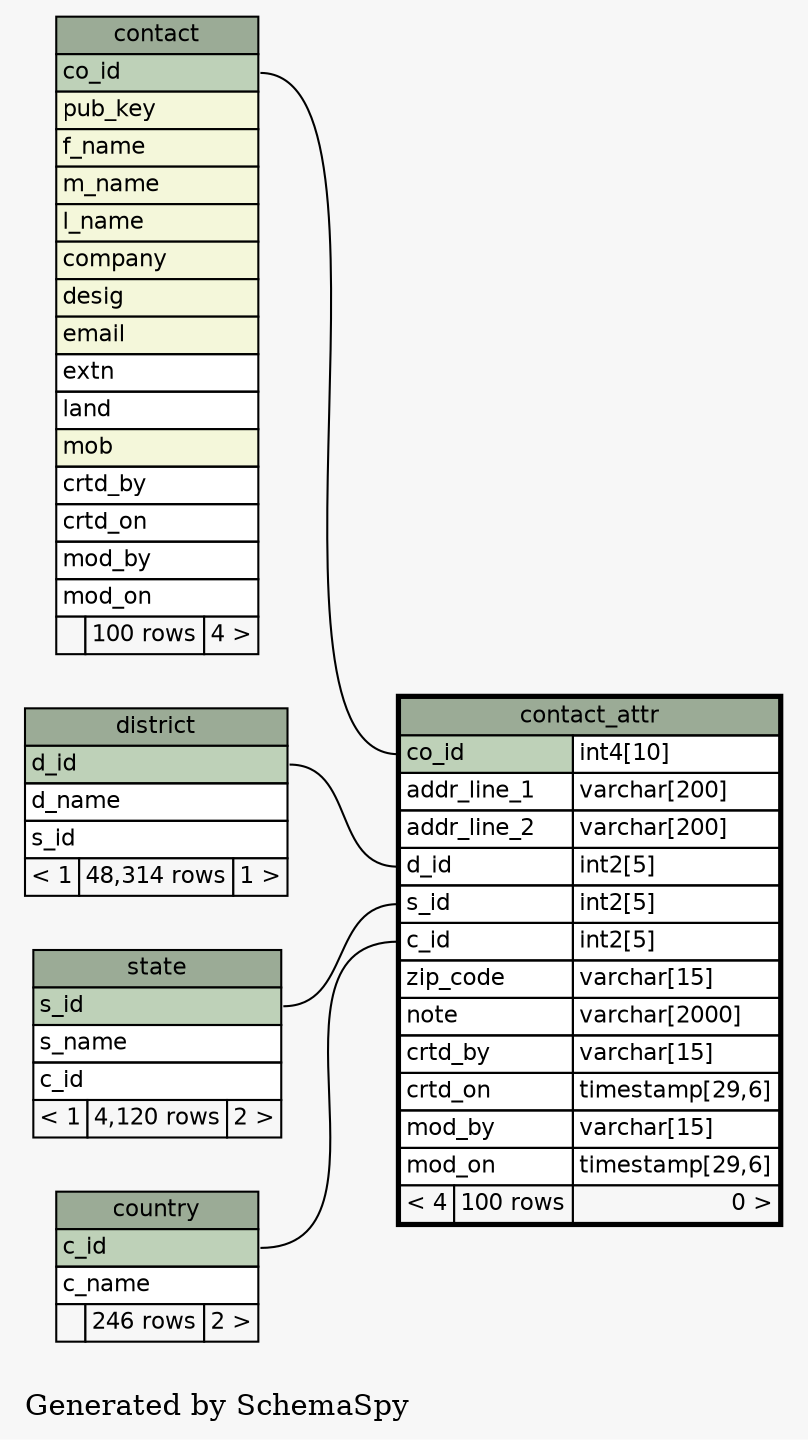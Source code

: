 // dot 2.38.0 on Windows 7 6.1
digraph "oneDegreeRelationshipsGraph" {
  graph [
    rankdir="RL"
    bgcolor="#f7f7f7"
    label="\nGenerated by SchemaSpy"
    labeljust="l"
  ];
  node [
    fontname="Helvetica"
    fontsize="11"
    shape="plaintext"
  ];
  edge [
    arrowsize="0.8"
  ];
  "contact_attr":"c_id":w -> "country":"c_id":e [arrowtail=crowodot arrowhead=none];
  "contact_attr":"co_id":w -> "contact":"co_id":e [arrowtail=tee arrowhead=none];
  "contact_attr":"d_id":w -> "district":"d_id":e [arrowtail=crowodot arrowhead=none];
  "contact_attr":"s_id":w -> "state":"s_id":e [arrowtail=crowodot arrowhead=none];
  "contact" [
    label=<
    <TABLE BORDER="0" CELLBORDER="1" CELLSPACING="0" BGCOLOR="#ffffff">
      <TR><TD PORT="contact.heading" COLSPAN="3" BGCOLOR="#9bab96" ALIGN="CENTER">contact</TD></TR>
      <TR><TD PORT="co_id" COLSPAN="3" BGCOLOR="#bed1b8" ALIGN="LEFT">co_id</TD></TR>
      <TR><TD PORT="pub_key" COLSPAN="3" BGCOLOR="#f4f7da" ALIGN="LEFT">pub_key</TD></TR>
      <TR><TD PORT="f_name" COLSPAN="3" BGCOLOR="#f4f7da" ALIGN="LEFT">f_name</TD></TR>
      <TR><TD PORT="m_name" COLSPAN="3" BGCOLOR="#f4f7da" ALIGN="LEFT">m_name</TD></TR>
      <TR><TD PORT="l_name" COLSPAN="3" BGCOLOR="#f4f7da" ALIGN="LEFT">l_name</TD></TR>
      <TR><TD PORT="company" COLSPAN="3" BGCOLOR="#f4f7da" ALIGN="LEFT">company</TD></TR>
      <TR><TD PORT="desig" COLSPAN="3" BGCOLOR="#f4f7da" ALIGN="LEFT">desig</TD></TR>
      <TR><TD PORT="email" COLSPAN="3" BGCOLOR="#f4f7da" ALIGN="LEFT">email</TD></TR>
      <TR><TD PORT="extn" COLSPAN="3" ALIGN="LEFT">extn</TD></TR>
      <TR><TD PORT="land" COLSPAN="3" ALIGN="LEFT">land</TD></TR>
      <TR><TD PORT="mob" COLSPAN="3" BGCOLOR="#f4f7da" ALIGN="LEFT">mob</TD></TR>
      <TR><TD PORT="crtd_by" COLSPAN="3" ALIGN="LEFT">crtd_by</TD></TR>
      <TR><TD PORT="crtd_on" COLSPAN="3" ALIGN="LEFT">crtd_on</TD></TR>
      <TR><TD PORT="mod_by" COLSPAN="3" ALIGN="LEFT">mod_by</TD></TR>
      <TR><TD PORT="mod_on" COLSPAN="3" ALIGN="LEFT">mod_on</TD></TR>
      <TR><TD ALIGN="LEFT" BGCOLOR="#f7f7f7">  </TD><TD ALIGN="RIGHT" BGCOLOR="#f7f7f7">100 rows</TD><TD ALIGN="RIGHT" BGCOLOR="#f7f7f7">4 &gt;</TD></TR>
    </TABLE>>
    URL="contact.html#graph"
    tooltip="contact"
  ];
  "contact_attr" [
    label=<
    <TABLE BORDER="2" CELLBORDER="1" CELLSPACING="0" BGCOLOR="#ffffff">
      <TR><TD PORT="contact_attr.heading" COLSPAN="3" BGCOLOR="#9bab96" ALIGN="CENTER">contact_attr</TD></TR>
      <TR><TD PORT="co_id" COLSPAN="2" BGCOLOR="#bed1b8" ALIGN="LEFT">co_id</TD><TD PORT="co_id.type" ALIGN="LEFT">int4[10]</TD></TR>
      <TR><TD PORT="addr_line_1" COLSPAN="2" ALIGN="LEFT">addr_line_1</TD><TD PORT="addr_line_1.type" ALIGN="LEFT">varchar[200]</TD></TR>
      <TR><TD PORT="addr_line_2" COLSPAN="2" ALIGN="LEFT">addr_line_2</TD><TD PORT="addr_line_2.type" ALIGN="LEFT">varchar[200]</TD></TR>
      <TR><TD PORT="d_id" COLSPAN="2" ALIGN="LEFT">d_id</TD><TD PORT="d_id.type" ALIGN="LEFT">int2[5]</TD></TR>
      <TR><TD PORT="s_id" COLSPAN="2" ALIGN="LEFT">s_id</TD><TD PORT="s_id.type" ALIGN="LEFT">int2[5]</TD></TR>
      <TR><TD PORT="c_id" COLSPAN="2" ALIGN="LEFT">c_id</TD><TD PORT="c_id.type" ALIGN="LEFT">int2[5]</TD></TR>
      <TR><TD PORT="zip_code" COLSPAN="2" ALIGN="LEFT">zip_code</TD><TD PORT="zip_code.type" ALIGN="LEFT">varchar[15]</TD></TR>
      <TR><TD PORT="note" COLSPAN="2" ALIGN="LEFT">note</TD><TD PORT="note.type" ALIGN="LEFT">varchar[2000]</TD></TR>
      <TR><TD PORT="crtd_by" COLSPAN="2" ALIGN="LEFT">crtd_by</TD><TD PORT="crtd_by.type" ALIGN="LEFT">varchar[15]</TD></TR>
      <TR><TD PORT="crtd_on" COLSPAN="2" ALIGN="LEFT">crtd_on</TD><TD PORT="crtd_on.type" ALIGN="LEFT">timestamp[29,6]</TD></TR>
      <TR><TD PORT="mod_by" COLSPAN="2" ALIGN="LEFT">mod_by</TD><TD PORT="mod_by.type" ALIGN="LEFT">varchar[15]</TD></TR>
      <TR><TD PORT="mod_on" COLSPAN="2" ALIGN="LEFT">mod_on</TD><TD PORT="mod_on.type" ALIGN="LEFT">timestamp[29,6]</TD></TR>
      <TR><TD ALIGN="LEFT" BGCOLOR="#f7f7f7">&lt; 4</TD><TD ALIGN="RIGHT" BGCOLOR="#f7f7f7">100 rows</TD><TD ALIGN="RIGHT" BGCOLOR="#f7f7f7">0 &gt;</TD></TR>
    </TABLE>>
    URL="contact_attr.html#"
    tooltip="contact_attr"
  ];
  "country" [
    label=<
    <TABLE BORDER="0" CELLBORDER="1" CELLSPACING="0" BGCOLOR="#ffffff">
      <TR><TD PORT="country.heading" COLSPAN="3" BGCOLOR="#9bab96" ALIGN="CENTER">country</TD></TR>
      <TR><TD PORT="c_id" COLSPAN="3" BGCOLOR="#bed1b8" ALIGN="LEFT">c_id</TD></TR>
      <TR><TD PORT="c_name" COLSPAN="3" ALIGN="LEFT">c_name</TD></TR>
      <TR><TD ALIGN="LEFT" BGCOLOR="#f7f7f7">  </TD><TD ALIGN="RIGHT" BGCOLOR="#f7f7f7">246 rows</TD><TD ALIGN="RIGHT" BGCOLOR="#f7f7f7">2 &gt;</TD></TR>
    </TABLE>>
    URL="country.html#graph"
    tooltip="country"
  ];
  "district" [
    label=<
    <TABLE BORDER="0" CELLBORDER="1" CELLSPACING="0" BGCOLOR="#ffffff">
      <TR><TD PORT="district.heading" COLSPAN="3" BGCOLOR="#9bab96" ALIGN="CENTER">district</TD></TR>
      <TR><TD PORT="d_id" COLSPAN="3" BGCOLOR="#bed1b8" ALIGN="LEFT">d_id</TD></TR>
      <TR><TD PORT="d_name" COLSPAN="3" ALIGN="LEFT">d_name</TD></TR>
      <TR><TD PORT="s_id" COLSPAN="3" ALIGN="LEFT">s_id</TD></TR>
      <TR><TD ALIGN="LEFT" BGCOLOR="#f7f7f7">&lt; 1</TD><TD ALIGN="RIGHT" BGCOLOR="#f7f7f7">48,314 rows</TD><TD ALIGN="RIGHT" BGCOLOR="#f7f7f7">1 &gt;</TD></TR>
    </TABLE>>
    URL="district.html#graph"
    tooltip="district"
  ];
  "state" [
    label=<
    <TABLE BORDER="0" CELLBORDER="1" CELLSPACING="0" BGCOLOR="#ffffff">
      <TR><TD PORT="state.heading" COLSPAN="3" BGCOLOR="#9bab96" ALIGN="CENTER">state</TD></TR>
      <TR><TD PORT="s_id" COLSPAN="3" BGCOLOR="#bed1b8" ALIGN="LEFT">s_id</TD></TR>
      <TR><TD PORT="s_name" COLSPAN="3" ALIGN="LEFT">s_name</TD></TR>
      <TR><TD PORT="c_id" COLSPAN="3" ALIGN="LEFT">c_id</TD></TR>
      <TR><TD ALIGN="LEFT" BGCOLOR="#f7f7f7">&lt; 1</TD><TD ALIGN="RIGHT" BGCOLOR="#f7f7f7">4,120 rows</TD><TD ALIGN="RIGHT" BGCOLOR="#f7f7f7">2 &gt;</TD></TR>
    </TABLE>>
    URL="state.html#graph"
    tooltip="state"
  ];
}
